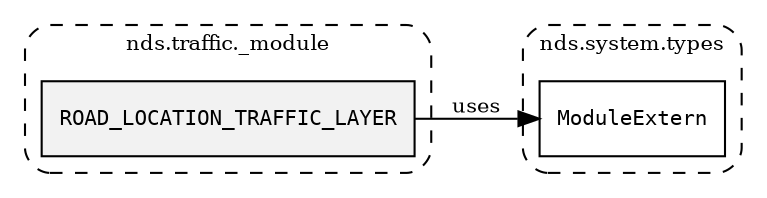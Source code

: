 /**
 * This dot file creates symbol collaboration diagram for ROAD_LOCATION_TRAFFIC_LAYER.
 */
digraph ZSERIO
{
    node [shape=box, fontsize=10];
    rankdir="LR";
    fontsize=10;
    tooltip="ROAD_LOCATION_TRAFFIC_LAYER collaboration diagram";

    subgraph "cluster_nds.traffic._module"
    {
        style="dashed, rounded";
        label="nds.traffic._module";
        tooltip="Package nds.traffic._module";
        href="../../../content/packages/nds.traffic._module.html#Package-nds-traffic-_module";
        target="_parent";

        "ROAD_LOCATION_TRAFFIC_LAYER" [style="filled", fillcolor="#0000000D", target="_parent", label=<<font face="monospace"><table align="center" border="0" cellspacing="0" cellpadding="0"><tr><td href="../../../content/packages/nds.traffic._module.html#Constant-ROAD_LOCATION_TRAFFIC_LAYER" title="Constant defined in nds.traffic._module">ROAD_LOCATION_TRAFFIC_LAYER</td></tr></table></font>>];
    }

    subgraph "cluster_nds.system.types"
    {
        style="dashed, rounded";
        label="nds.system.types";
        tooltip="Package nds.system.types";
        href="../../../content/packages/nds.system.types.html#Package-nds-system-types";
        target="_parent";

        "ModuleExtern" [target="_parent", label=<<font face="monospace"><table align="center" border="0" cellspacing="0" cellpadding="0"><tr><td href="../../../content/packages/nds.system.types.html#Subtype-ModuleExtern" title="Subtype defined in nds.system.types">ModuleExtern</td></tr></table></font>>];
    }

    "ROAD_LOCATION_TRAFFIC_LAYER" -> "ModuleExtern" [label="uses", fontsize=10];
}
